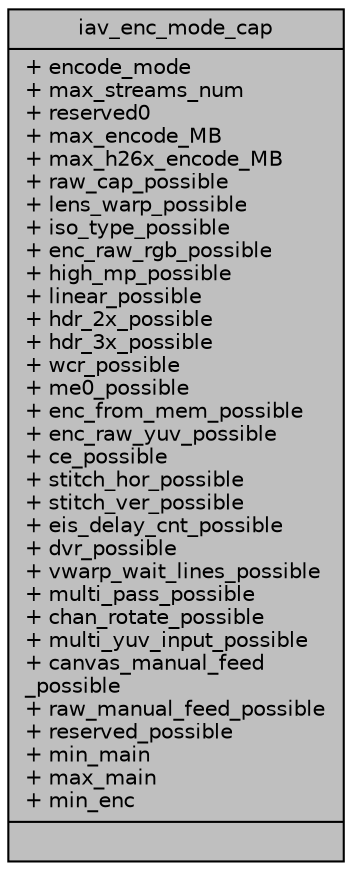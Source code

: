 digraph "iav_enc_mode_cap"
{
 // INTERACTIVE_SVG=YES
 // LATEX_PDF_SIZE
  bgcolor="transparent";
  edge [fontname="Helvetica",fontsize="10",labelfontname="Helvetica",labelfontsize="10"];
  node [fontname="Helvetica",fontsize="10",shape=record];
  Node1 [label="{iav_enc_mode_cap\n|+ encode_mode\l+ max_streams_num\l+ reserved0\l+ max_encode_MB\l+ max_h26x_encode_MB\l+ raw_cap_possible\l+ lens_warp_possible\l+ iso_type_possible\l+ enc_raw_rgb_possible\l+ high_mp_possible\l+ linear_possible\l+ hdr_2x_possible\l+ hdr_3x_possible\l+ wcr_possible\l+ me0_possible\l+ enc_from_mem_possible\l+ enc_raw_yuv_possible\l+ ce_possible\l+ stitch_hor_possible\l+ stitch_ver_possible\l+ eis_delay_cnt_possible\l+ dvr_possible\l+ vwarp_wait_lines_possible\l+ multi_pass_possible\l+ chan_rotate_possible\l+ multi_yuv_input_possible\l+ canvas_manual_feed\l_possible\l+ raw_manual_feed_possible\l+ reserved_possible\l+ min_main\l+ max_main\l+ min_enc\l|}",height=0.2,width=0.4,color="black", fillcolor="grey75", style="filled", fontcolor="black",tooltip=" "];
}
